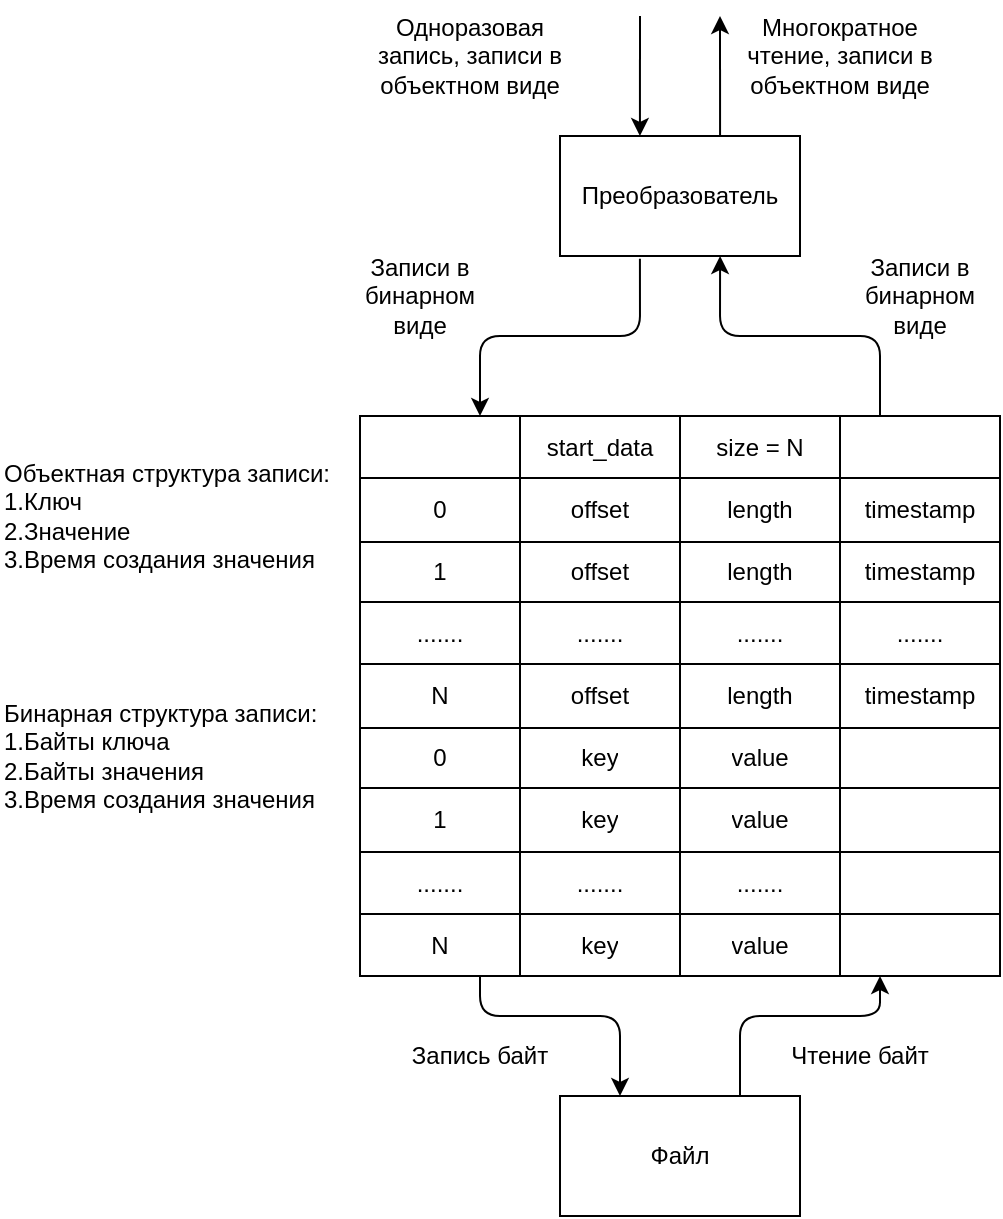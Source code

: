 <mxfile version="14.4.2" type="github">
  <diagram id="zo0r64gGzxhwVrMiYTLO" name="Page-1">
    <mxGraphModel dx="1374" dy="789" grid="1" gridSize="10" guides="1" tooltips="1" connect="1" arrows="1" fold="1" page="1" pageScale="1" pageWidth="827" pageHeight="1169" math="0" shadow="0">
      <root>
        <mxCell id="0" />
        <mxCell id="1" parent="0" />
        <mxCell id="9488uAunSMLYjUJZ3he1-1" value="Преобразователь" style="rounded=0;whiteSpace=wrap;html=1;" vertex="1" parent="1">
          <mxGeometry x="360" y="220" width="120" height="60" as="geometry" />
        </mxCell>
        <mxCell id="9488uAunSMLYjUJZ3he1-2" value="Файл" style="rounded=0;whiteSpace=wrap;html=1;" vertex="1" parent="1">
          <mxGeometry x="360" y="700" width="120" height="60" as="geometry" />
        </mxCell>
        <mxCell id="9488uAunSMLYjUJZ3he1-3" value="" style="endArrow=classic;html=1;entryX=0.333;entryY=0;entryDx=0;entryDy=0;entryPerimeter=0;" edge="1" parent="1" target="9488uAunSMLYjUJZ3he1-1">
          <mxGeometry width="50" height="50" relative="1" as="geometry">
            <mxPoint x="400" y="160" as="sourcePoint" />
            <mxPoint x="420" y="310" as="targetPoint" />
          </mxGeometry>
        </mxCell>
        <mxCell id="9488uAunSMLYjUJZ3he1-4" value="" style="endArrow=classic;html=1;exitX=0.667;exitY=0;exitDx=0;exitDy=0;exitPerimeter=0;" edge="1" parent="1" source="9488uAunSMLYjUJZ3he1-1">
          <mxGeometry width="50" height="50" relative="1" as="geometry">
            <mxPoint x="410" y="170" as="sourcePoint" />
            <mxPoint x="440" y="160" as="targetPoint" />
          </mxGeometry>
        </mxCell>
        <mxCell id="9488uAunSMLYjUJZ3he1-5" value="Одноразовая запись, записи в объектном виде" style="text;html=1;strokeColor=none;fillColor=none;align=center;verticalAlign=middle;whiteSpace=wrap;rounded=0;" vertex="1" parent="1">
          <mxGeometry x="260" y="160" width="110" height="40" as="geometry" />
        </mxCell>
        <mxCell id="9488uAunSMLYjUJZ3he1-6" value="Многократное чтение, записи в объектном виде" style="text;html=1;strokeColor=none;fillColor=none;align=center;verticalAlign=middle;whiteSpace=wrap;rounded=0;" vertex="1" parent="1">
          <mxGeometry x="450" y="160" width="100" height="40" as="geometry" />
        </mxCell>
        <mxCell id="9488uAunSMLYjUJZ3he1-7" value="" style="endArrow=classic;html=1;entryX=0.667;entryY=1;entryDx=0;entryDy=0;entryPerimeter=0;" edge="1" parent="1" target="9488uAunSMLYjUJZ3he1-1">
          <mxGeometry width="50" height="50" relative="1" as="geometry">
            <mxPoint x="520" y="360" as="sourcePoint" />
            <mxPoint x="440" y="290" as="targetPoint" />
            <Array as="points">
              <mxPoint x="520" y="320" />
              <mxPoint x="440" y="320" />
            </Array>
          </mxGeometry>
        </mxCell>
        <mxCell id="9488uAunSMLYjUJZ3he1-8" value="" style="endArrow=classic;html=1;exitX=0.333;exitY=1.023;exitDx=0;exitDy=0;exitPerimeter=0;" edge="1" parent="1" source="9488uAunSMLYjUJZ3he1-1">
          <mxGeometry width="50" height="50" relative="1" as="geometry">
            <mxPoint x="400" y="300" as="sourcePoint" />
            <mxPoint x="320" y="360" as="targetPoint" />
            <Array as="points">
              <mxPoint x="400" y="320" />
              <mxPoint x="320" y="320" />
            </Array>
          </mxGeometry>
        </mxCell>
        <mxCell id="9488uAunSMLYjUJZ3he1-10" value="Бинарная структура записи:&lt;br&gt;1.Байты ключа&lt;br&gt;2.Байты значения&lt;br&gt;3.Время создания значения" style="text;html=1;strokeColor=none;fillColor=none;align=left;verticalAlign=middle;whiteSpace=wrap;rounded=0;" vertex="1" parent="1">
          <mxGeometry x="80" y="500" width="160" height="60" as="geometry" />
        </mxCell>
        <mxCell id="9488uAunSMLYjUJZ3he1-15" value="Записи в бинарном виде" style="text;html=1;strokeColor=none;fillColor=none;align=center;verticalAlign=middle;whiteSpace=wrap;rounded=0;" vertex="1" parent="1">
          <mxGeometry x="250" y="290" width="80" height="20" as="geometry" />
        </mxCell>
        <mxCell id="9488uAunSMLYjUJZ3he1-16" value="Записи в бинарном виде" style="text;html=1;strokeColor=none;fillColor=none;align=center;verticalAlign=middle;whiteSpace=wrap;rounded=0;" vertex="1" parent="1">
          <mxGeometry x="500" y="290" width="80" height="20" as="geometry" />
        </mxCell>
        <mxCell id="9488uAunSMLYjUJZ3he1-17" value="Объектная структура записи:&lt;br&gt;1.Ключ&lt;br&gt;2.Значение&lt;br&gt;3.Время создания значения" style="text;html=1;strokeColor=none;fillColor=none;align=left;verticalAlign=middle;whiteSpace=wrap;rounded=0;" vertex="1" parent="1">
          <mxGeometry x="80" y="380" width="170" height="60" as="geometry" />
        </mxCell>
        <mxCell id="9488uAunSMLYjUJZ3he1-18" value="" style="endArrow=classic;html=1;entryX=0.25;entryY=0;entryDx=0;entryDy=0;" edge="1" parent="1" target="9488uAunSMLYjUJZ3he1-2">
          <mxGeometry width="50" height="50" relative="1" as="geometry">
            <mxPoint x="320" y="640" as="sourcePoint" />
            <mxPoint x="370" y="510" as="targetPoint" />
            <Array as="points">
              <mxPoint x="320" y="660" />
              <mxPoint x="390" y="660" />
            </Array>
          </mxGeometry>
        </mxCell>
        <mxCell id="9488uAunSMLYjUJZ3he1-19" value="" style="endArrow=classic;html=1;entryX=0.75;entryY=0;entryDx=0;entryDy=0;exitX=0.75;exitY=0;exitDx=0;exitDy=0;" edge="1" parent="1" source="9488uAunSMLYjUJZ3he1-2">
          <mxGeometry width="50" height="50" relative="1" as="geometry">
            <mxPoint x="400" y="710" as="sourcePoint" />
            <mxPoint x="520" y="640" as="targetPoint" />
            <Array as="points">
              <mxPoint x="450" y="660" />
              <mxPoint x="520" y="660" />
            </Array>
          </mxGeometry>
        </mxCell>
        <mxCell id="9488uAunSMLYjUJZ3he1-20" value="Запись байт" style="text;html=1;strokeColor=none;fillColor=none;align=center;verticalAlign=middle;whiteSpace=wrap;rounded=0;" vertex="1" parent="1">
          <mxGeometry x="280" y="670" width="80" height="20" as="geometry" />
        </mxCell>
        <mxCell id="9488uAunSMLYjUJZ3he1-21" value="Чтение байт" style="text;html=1;strokeColor=none;fillColor=none;align=center;verticalAlign=middle;whiteSpace=wrap;rounded=0;" vertex="1" parent="1">
          <mxGeometry x="470" y="670" width="80" height="20" as="geometry" />
        </mxCell>
        <mxCell id="9488uAunSMLYjUJZ3he1-22" value="" style="shape=table;html=1;whiteSpace=wrap;startSize=0;container=1;collapsible=0;childLayout=tableLayout;" vertex="1" parent="1">
          <mxGeometry x="260" y="360" width="320" height="280" as="geometry" />
        </mxCell>
        <mxCell id="9488uAunSMLYjUJZ3he1-23" value="" style="shape=partialRectangle;html=1;whiteSpace=wrap;collapsible=0;dropTarget=0;pointerEvents=0;fillColor=none;top=0;left=0;bottom=0;right=0;points=[[0,0.5],[1,0.5]];portConstraint=eastwest;" vertex="1" parent="9488uAunSMLYjUJZ3he1-22">
          <mxGeometry width="320" height="31" as="geometry" />
        </mxCell>
        <mxCell id="9488uAunSMLYjUJZ3he1-51" style="shape=partialRectangle;html=1;whiteSpace=wrap;connectable=0;fillColor=none;top=0;left=0;bottom=0;right=0;overflow=hidden;" vertex="1" parent="9488uAunSMLYjUJZ3he1-23">
          <mxGeometry width="80" height="31" as="geometry" />
        </mxCell>
        <mxCell id="9488uAunSMLYjUJZ3he1-24" value="&lt;span style=&quot;background-color: rgb(255 , 255 , 255)&quot;&gt;start_data&lt;/span&gt;" style="shape=partialRectangle;html=1;whiteSpace=wrap;connectable=0;fillColor=none;top=0;left=0;bottom=0;right=0;overflow=hidden;" vertex="1" parent="9488uAunSMLYjUJZ3he1-23">
          <mxGeometry x="80" width="80" height="31" as="geometry" />
        </mxCell>
        <mxCell id="9488uAunSMLYjUJZ3he1-25" value="&lt;span style=&quot;background-color: rgb(255 , 255 , 255)&quot;&gt;size = N&lt;/span&gt;" style="shape=partialRectangle;html=1;whiteSpace=wrap;connectable=0;fillColor=none;top=0;left=0;bottom=0;right=0;overflow=hidden;" vertex="1" parent="9488uAunSMLYjUJZ3he1-23">
          <mxGeometry x="160" width="80" height="31" as="geometry" />
        </mxCell>
        <mxCell id="9488uAunSMLYjUJZ3he1-26" value="" style="shape=partialRectangle;html=1;whiteSpace=wrap;connectable=0;fillColor=none;top=0;left=0;bottom=0;right=0;overflow=hidden;" vertex="1" parent="9488uAunSMLYjUJZ3he1-23">
          <mxGeometry x="240" width="80" height="31" as="geometry" />
        </mxCell>
        <mxCell id="9488uAunSMLYjUJZ3he1-27" value="" style="shape=partialRectangle;html=1;whiteSpace=wrap;collapsible=0;dropTarget=0;pointerEvents=0;fillColor=none;top=0;left=0;bottom=0;right=0;points=[[0,0.5],[1,0.5]];portConstraint=eastwest;" vertex="1" parent="9488uAunSMLYjUJZ3he1-22">
          <mxGeometry y="31" width="320" height="32" as="geometry" />
        </mxCell>
        <mxCell id="9488uAunSMLYjUJZ3he1-52" value="0" style="shape=partialRectangle;html=1;whiteSpace=wrap;connectable=0;fillColor=none;top=0;left=0;bottom=0;right=0;overflow=hidden;" vertex="1" parent="9488uAunSMLYjUJZ3he1-27">
          <mxGeometry width="80" height="32" as="geometry" />
        </mxCell>
        <mxCell id="9488uAunSMLYjUJZ3he1-28" value="offset" style="shape=partialRectangle;html=1;whiteSpace=wrap;connectable=0;fillColor=none;top=0;left=0;bottom=0;right=0;overflow=hidden;" vertex="1" parent="9488uAunSMLYjUJZ3he1-27">
          <mxGeometry x="80" width="80" height="32" as="geometry" />
        </mxCell>
        <mxCell id="9488uAunSMLYjUJZ3he1-29" value="length" style="shape=partialRectangle;html=1;whiteSpace=wrap;connectable=0;fillColor=none;top=0;left=0;bottom=0;right=0;overflow=hidden;" vertex="1" parent="9488uAunSMLYjUJZ3he1-27">
          <mxGeometry x="160" width="80" height="32" as="geometry" />
        </mxCell>
        <mxCell id="9488uAunSMLYjUJZ3he1-30" value="timestamp" style="shape=partialRectangle;html=1;whiteSpace=wrap;connectable=0;fillColor=none;top=0;left=0;bottom=0;right=0;overflow=hidden;" vertex="1" parent="9488uAunSMLYjUJZ3he1-27">
          <mxGeometry x="240" width="80" height="32" as="geometry" />
        </mxCell>
        <mxCell id="9488uAunSMLYjUJZ3he1-31" value="" style="shape=partialRectangle;html=1;whiteSpace=wrap;collapsible=0;dropTarget=0;pointerEvents=0;fillColor=none;top=0;left=0;bottom=0;right=0;points=[[0,0.5],[1,0.5]];portConstraint=eastwest;" vertex="1" parent="9488uAunSMLYjUJZ3he1-22">
          <mxGeometry y="63" width="320" height="30" as="geometry" />
        </mxCell>
        <mxCell id="9488uAunSMLYjUJZ3he1-53" value="1" style="shape=partialRectangle;html=1;whiteSpace=wrap;connectable=0;fillColor=none;top=0;left=0;bottom=0;right=0;overflow=hidden;" vertex="1" parent="9488uAunSMLYjUJZ3he1-31">
          <mxGeometry width="80" height="30" as="geometry" />
        </mxCell>
        <mxCell id="9488uAunSMLYjUJZ3he1-32" value="&lt;span&gt;offset&lt;/span&gt;" style="shape=partialRectangle;html=1;whiteSpace=wrap;connectable=0;fillColor=none;top=0;left=0;bottom=0;right=0;overflow=hidden;" vertex="1" parent="9488uAunSMLYjUJZ3he1-31">
          <mxGeometry x="80" width="80" height="30" as="geometry" />
        </mxCell>
        <mxCell id="9488uAunSMLYjUJZ3he1-33" value="&lt;span&gt;length&lt;/span&gt;" style="shape=partialRectangle;html=1;whiteSpace=wrap;connectable=0;fillColor=none;top=0;left=0;bottom=0;right=0;overflow=hidden;" vertex="1" parent="9488uAunSMLYjUJZ3he1-31">
          <mxGeometry x="160" width="80" height="30" as="geometry" />
        </mxCell>
        <mxCell id="9488uAunSMLYjUJZ3he1-34" value="&lt;span&gt;timestamp&lt;/span&gt;" style="shape=partialRectangle;html=1;whiteSpace=wrap;connectable=0;fillColor=none;top=0;left=0;bottom=0;right=0;overflow=hidden;" vertex="1" parent="9488uAunSMLYjUJZ3he1-31">
          <mxGeometry x="240" width="80" height="30" as="geometry" />
        </mxCell>
        <mxCell id="9488uAunSMLYjUJZ3he1-47" style="shape=partialRectangle;html=1;whiteSpace=wrap;collapsible=0;dropTarget=0;pointerEvents=0;fillColor=none;top=0;left=0;bottom=0;right=0;points=[[0,0.5],[1,0.5]];portConstraint=eastwest;" vertex="1" parent="9488uAunSMLYjUJZ3he1-22">
          <mxGeometry y="93" width="320" height="31" as="geometry" />
        </mxCell>
        <mxCell id="9488uAunSMLYjUJZ3he1-54" value="......." style="shape=partialRectangle;html=1;whiteSpace=wrap;connectable=0;fillColor=none;top=0;left=0;bottom=0;right=0;overflow=hidden;" vertex="1" parent="9488uAunSMLYjUJZ3he1-47">
          <mxGeometry width="80" height="31" as="geometry" />
        </mxCell>
        <mxCell id="9488uAunSMLYjUJZ3he1-48" value="&lt;span&gt;.......&lt;/span&gt;" style="shape=partialRectangle;html=1;whiteSpace=wrap;connectable=0;fillColor=none;top=0;left=0;bottom=0;right=0;overflow=hidden;" vertex="1" parent="9488uAunSMLYjUJZ3he1-47">
          <mxGeometry x="80" width="80" height="31" as="geometry" />
        </mxCell>
        <mxCell id="9488uAunSMLYjUJZ3he1-49" value="&lt;span&gt;.......&lt;/span&gt;" style="shape=partialRectangle;html=1;whiteSpace=wrap;connectable=0;fillColor=none;top=0;left=0;bottom=0;right=0;overflow=hidden;" vertex="1" parent="9488uAunSMLYjUJZ3he1-47">
          <mxGeometry x="160" width="80" height="31" as="geometry" />
        </mxCell>
        <mxCell id="9488uAunSMLYjUJZ3he1-50" value="&lt;span&gt;.......&lt;/span&gt;" style="shape=partialRectangle;html=1;whiteSpace=wrap;connectable=0;fillColor=none;top=0;left=0;bottom=0;right=0;overflow=hidden;" vertex="1" parent="9488uAunSMLYjUJZ3he1-47">
          <mxGeometry x="240" width="80" height="31" as="geometry" />
        </mxCell>
        <mxCell id="9488uAunSMLYjUJZ3he1-58" style="shape=partialRectangle;html=1;whiteSpace=wrap;collapsible=0;dropTarget=0;pointerEvents=0;fillColor=none;top=0;left=0;bottom=0;right=0;points=[[0,0.5],[1,0.5]];portConstraint=eastwest;" vertex="1" parent="9488uAunSMLYjUJZ3he1-22">
          <mxGeometry y="124" width="320" height="32" as="geometry" />
        </mxCell>
        <mxCell id="9488uAunSMLYjUJZ3he1-59" value="N" style="shape=partialRectangle;html=1;whiteSpace=wrap;connectable=0;fillColor=none;top=0;left=0;bottom=0;right=0;overflow=hidden;" vertex="1" parent="9488uAunSMLYjUJZ3he1-58">
          <mxGeometry width="80" height="32" as="geometry" />
        </mxCell>
        <mxCell id="9488uAunSMLYjUJZ3he1-60" value="&lt;span&gt;offset&lt;/span&gt;" style="shape=partialRectangle;html=1;whiteSpace=wrap;connectable=0;fillColor=none;top=0;left=0;bottom=0;right=0;overflow=hidden;" vertex="1" parent="9488uAunSMLYjUJZ3he1-58">
          <mxGeometry x="80" width="80" height="32" as="geometry" />
        </mxCell>
        <mxCell id="9488uAunSMLYjUJZ3he1-61" value="&lt;span&gt;length&lt;/span&gt;" style="shape=partialRectangle;html=1;whiteSpace=wrap;connectable=0;fillColor=none;top=0;left=0;bottom=0;right=0;overflow=hidden;" vertex="1" parent="9488uAunSMLYjUJZ3he1-58">
          <mxGeometry x="160" width="80" height="32" as="geometry" />
        </mxCell>
        <mxCell id="9488uAunSMLYjUJZ3he1-62" value="&lt;span&gt;timestamp&lt;/span&gt;" style="shape=partialRectangle;html=1;whiteSpace=wrap;connectable=0;fillColor=none;top=0;left=0;bottom=0;right=0;overflow=hidden;" vertex="1" parent="9488uAunSMLYjUJZ3he1-58">
          <mxGeometry x="240" width="80" height="32" as="geometry" />
        </mxCell>
        <mxCell id="9488uAunSMLYjUJZ3he1-43" style="shape=partialRectangle;html=1;whiteSpace=wrap;collapsible=0;dropTarget=0;pointerEvents=0;fillColor=none;top=0;left=0;bottom=0;right=0;points=[[0,0.5],[1,0.5]];portConstraint=eastwest;" vertex="1" parent="9488uAunSMLYjUJZ3he1-22">
          <mxGeometry y="156" width="320" height="30" as="geometry" />
        </mxCell>
        <mxCell id="9488uAunSMLYjUJZ3he1-55" value="0" style="shape=partialRectangle;html=1;whiteSpace=wrap;connectable=0;fillColor=none;top=0;left=0;bottom=0;right=0;overflow=hidden;" vertex="1" parent="9488uAunSMLYjUJZ3he1-43">
          <mxGeometry width="80" height="30" as="geometry" />
        </mxCell>
        <mxCell id="9488uAunSMLYjUJZ3he1-44" value="key" style="shape=partialRectangle;html=1;whiteSpace=wrap;connectable=0;fillColor=none;top=0;left=0;bottom=0;right=0;overflow=hidden;" vertex="1" parent="9488uAunSMLYjUJZ3he1-43">
          <mxGeometry x="80" width="80" height="30" as="geometry" />
        </mxCell>
        <mxCell id="9488uAunSMLYjUJZ3he1-45" value="value" style="shape=partialRectangle;html=1;whiteSpace=wrap;connectable=0;fillColor=none;top=0;left=0;bottom=0;right=0;overflow=hidden;" vertex="1" parent="9488uAunSMLYjUJZ3he1-43">
          <mxGeometry x="160" width="80" height="30" as="geometry" />
        </mxCell>
        <mxCell id="9488uAunSMLYjUJZ3he1-46" style="shape=partialRectangle;html=1;whiteSpace=wrap;connectable=0;fillColor=none;top=0;left=0;bottom=0;right=0;overflow=hidden;" vertex="1" parent="9488uAunSMLYjUJZ3he1-43">
          <mxGeometry x="240" width="80" height="30" as="geometry" />
        </mxCell>
        <mxCell id="9488uAunSMLYjUJZ3he1-39" style="shape=partialRectangle;html=1;whiteSpace=wrap;collapsible=0;dropTarget=0;pointerEvents=0;fillColor=none;top=0;left=0;bottom=0;right=0;points=[[0,0.5],[1,0.5]];portConstraint=eastwest;" vertex="1" parent="9488uAunSMLYjUJZ3he1-22">
          <mxGeometry y="186" width="320" height="32" as="geometry" />
        </mxCell>
        <mxCell id="9488uAunSMLYjUJZ3he1-56" value="1" style="shape=partialRectangle;html=1;whiteSpace=wrap;connectable=0;fillColor=none;top=0;left=0;bottom=0;right=0;overflow=hidden;" vertex="1" parent="9488uAunSMLYjUJZ3he1-39">
          <mxGeometry width="80" height="32" as="geometry" />
        </mxCell>
        <mxCell id="9488uAunSMLYjUJZ3he1-40" value="key" style="shape=partialRectangle;html=1;whiteSpace=wrap;connectable=0;fillColor=none;top=0;left=0;bottom=0;right=0;overflow=hidden;" vertex="1" parent="9488uAunSMLYjUJZ3he1-39">
          <mxGeometry x="80" width="80" height="32" as="geometry" />
        </mxCell>
        <mxCell id="9488uAunSMLYjUJZ3he1-41" value="value" style="shape=partialRectangle;html=1;whiteSpace=wrap;connectable=0;fillColor=none;top=0;left=0;bottom=0;right=0;overflow=hidden;" vertex="1" parent="9488uAunSMLYjUJZ3he1-39">
          <mxGeometry x="160" width="80" height="32" as="geometry" />
        </mxCell>
        <mxCell id="9488uAunSMLYjUJZ3he1-42" style="shape=partialRectangle;html=1;whiteSpace=wrap;connectable=0;fillColor=none;top=0;left=0;bottom=0;right=0;overflow=hidden;" vertex="1" parent="9488uAunSMLYjUJZ3he1-39">
          <mxGeometry x="240" width="80" height="32" as="geometry" />
        </mxCell>
        <mxCell id="9488uAunSMLYjUJZ3he1-35" style="shape=partialRectangle;html=1;whiteSpace=wrap;collapsible=0;dropTarget=0;pointerEvents=0;fillColor=none;top=0;left=0;bottom=0;right=0;points=[[0,0.5],[1,0.5]];portConstraint=eastwest;" vertex="1" parent="9488uAunSMLYjUJZ3he1-22">
          <mxGeometry y="218" width="320" height="31" as="geometry" />
        </mxCell>
        <mxCell id="9488uAunSMLYjUJZ3he1-57" value="&lt;span&gt;.......&lt;/span&gt;" style="shape=partialRectangle;html=1;whiteSpace=wrap;connectable=0;fillColor=none;top=0;left=0;bottom=0;right=0;overflow=hidden;" vertex="1" parent="9488uAunSMLYjUJZ3he1-35">
          <mxGeometry width="80" height="31" as="geometry" />
        </mxCell>
        <mxCell id="9488uAunSMLYjUJZ3he1-36" value="......." style="shape=partialRectangle;html=1;whiteSpace=wrap;connectable=0;fillColor=none;top=0;left=0;bottom=0;right=0;overflow=hidden;" vertex="1" parent="9488uAunSMLYjUJZ3he1-35">
          <mxGeometry x="80" width="80" height="31" as="geometry" />
        </mxCell>
        <mxCell id="9488uAunSMLYjUJZ3he1-37" value="......." style="shape=partialRectangle;html=1;whiteSpace=wrap;connectable=0;fillColor=none;top=0;left=0;bottom=0;right=0;overflow=hidden;" vertex="1" parent="9488uAunSMLYjUJZ3he1-35">
          <mxGeometry x="160" width="80" height="31" as="geometry" />
        </mxCell>
        <mxCell id="9488uAunSMLYjUJZ3he1-38" style="shape=partialRectangle;html=1;whiteSpace=wrap;connectable=0;fillColor=none;top=0;left=0;bottom=0;right=0;overflow=hidden;" vertex="1" parent="9488uAunSMLYjUJZ3he1-35">
          <mxGeometry x="240" width="80" height="31" as="geometry" />
        </mxCell>
        <mxCell id="9488uAunSMLYjUJZ3he1-68" style="shape=partialRectangle;html=1;whiteSpace=wrap;collapsible=0;dropTarget=0;pointerEvents=0;fillColor=none;top=0;left=0;bottom=0;right=0;points=[[0,0.5],[1,0.5]];portConstraint=eastwest;" vertex="1" parent="9488uAunSMLYjUJZ3he1-22">
          <mxGeometry y="249" width="320" height="31" as="geometry" />
        </mxCell>
        <mxCell id="9488uAunSMLYjUJZ3he1-69" value="N" style="shape=partialRectangle;html=1;whiteSpace=wrap;connectable=0;fillColor=none;top=0;left=0;bottom=0;right=0;overflow=hidden;" vertex="1" parent="9488uAunSMLYjUJZ3he1-68">
          <mxGeometry width="80" height="31" as="geometry" />
        </mxCell>
        <mxCell id="9488uAunSMLYjUJZ3he1-70" value="&lt;span&gt;key&lt;/span&gt;" style="shape=partialRectangle;html=1;whiteSpace=wrap;connectable=0;fillColor=none;top=0;left=0;bottom=0;right=0;overflow=hidden;" vertex="1" parent="9488uAunSMLYjUJZ3he1-68">
          <mxGeometry x="80" width="80" height="31" as="geometry" />
        </mxCell>
        <mxCell id="9488uAunSMLYjUJZ3he1-71" value="&lt;span&gt;value&lt;/span&gt;" style="shape=partialRectangle;html=1;whiteSpace=wrap;connectable=0;fillColor=none;top=0;left=0;bottom=0;right=0;overflow=hidden;" vertex="1" parent="9488uAunSMLYjUJZ3he1-68">
          <mxGeometry x="160" width="80" height="31" as="geometry" />
        </mxCell>
        <mxCell id="9488uAunSMLYjUJZ3he1-72" style="shape=partialRectangle;html=1;whiteSpace=wrap;connectable=0;fillColor=none;top=0;left=0;bottom=0;right=0;overflow=hidden;" vertex="1" parent="9488uAunSMLYjUJZ3he1-68">
          <mxGeometry x="240" width="80" height="31" as="geometry" />
        </mxCell>
      </root>
    </mxGraphModel>
  </diagram>
</mxfile>
